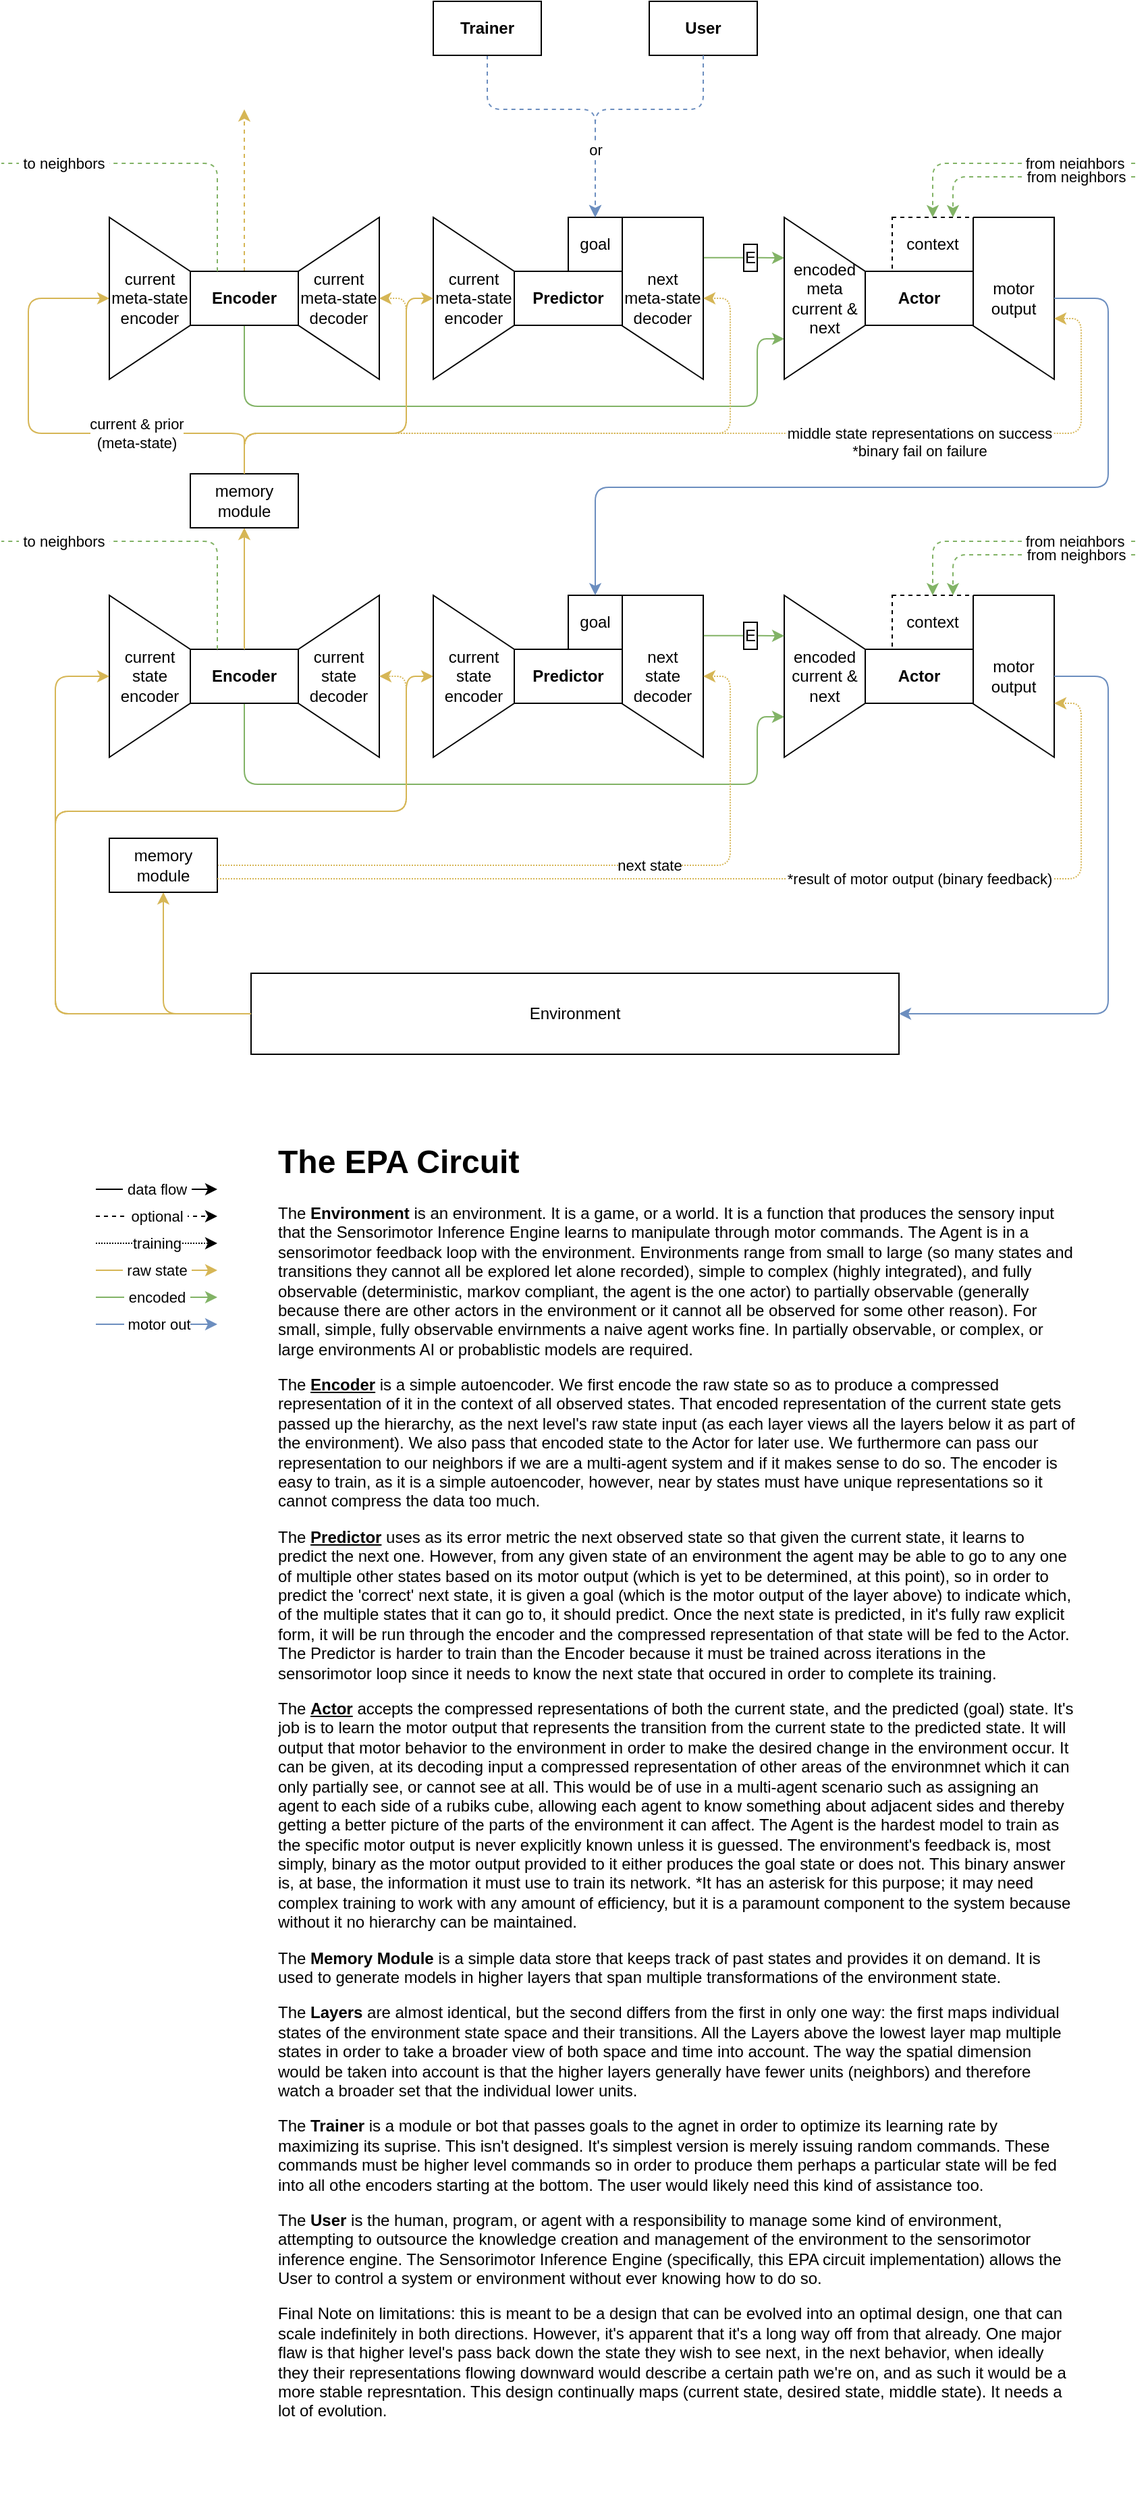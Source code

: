 <mxfile>
    <diagram id="Ls6ZZ3JOabP0Mv-Qpzl1" name="Page-1">
        <mxGraphModel dx="692" dy="607" grid="1" gridSize="10" guides="1" tooltips="1" connect="1" arrows="1" fold="1" page="1" pageScale="1" pageWidth="850" pageHeight="1100" math="0" shadow="0">
            <root>
                <mxCell id="0"/>
                <mxCell id="1" parent="0"/>
                <mxCell id="34" value="context" style="rounded=0;whiteSpace=wrap;html=1;dashed=1;" parent="1" vertex="1">
                    <mxGeometry x="660" y="520" width="60" height="40" as="geometry"/>
                </mxCell>
                <mxCell id="99" value="context" style="rounded=0;whiteSpace=wrap;html=1;dashed=1;" parent="1" vertex="1">
                    <mxGeometry x="660" y="240" width="60" height="40" as="geometry"/>
                </mxCell>
                <mxCell id="39" style="edgeStyle=orthogonalEdgeStyle;html=1;entryX=0.75;entryY=1;entryDx=0;entryDy=0;elbow=vertical;fillColor=#d5e8d4;strokeColor=#82b366;gradientColor=#97d077;exitX=0.5;exitY=1;exitDx=0;exitDy=0;" parent="1" source="5" target="31" edge="1">
                    <mxGeometry relative="1" as="geometry">
                        <Array as="points">
                            <mxPoint x="180" y="660"/>
                            <mxPoint x="560" y="660"/>
                            <mxPoint x="560" y="610"/>
                        </Array>
                    </mxGeometry>
                </mxCell>
                <mxCell id="2" value="" style="shape=trapezoid;perimeter=trapezoidPerimeter;whiteSpace=wrap;html=1;fixedSize=1;size=40;rotation=90;" parent="1" vertex="1">
                    <mxGeometry x="50" y="550" width="120" height="60" as="geometry"/>
                </mxCell>
                <mxCell id="3" value="" style="shape=trapezoid;perimeter=trapezoidPerimeter;whiteSpace=wrap;html=1;fixedSize=1;size=40;rotation=-90;" parent="1" vertex="1">
                    <mxGeometry x="190" y="550" width="120" height="60" as="geometry"/>
                </mxCell>
                <mxCell id="122" value="current &amp;amp; prior&lt;br&gt;(meta-state)" style="edgeStyle=orthogonalEdgeStyle;html=1;endArrow=classic;endFill=1;elbow=vertical;fillColor=#fff2cc;gradientColor=#ffd966;strokeColor=#d6b656;entryX=0.5;entryY=1;entryDx=0;entryDy=0;exitX=0.5;exitY=0;exitDx=0;exitDy=0;" parent="1" source="124" target="86" edge="1">
                    <mxGeometry x="-0.372" relative="1" as="geometry">
                        <mxPoint x="20" y="270" as="targetPoint"/>
                        <Array as="points">
                            <mxPoint x="180" y="420"/>
                            <mxPoint x="180" y="400"/>
                            <mxPoint x="20" y="400"/>
                            <mxPoint x="20" y="300"/>
                        </Array>
                        <mxPoint as="offset"/>
                    </mxGeometry>
                </mxCell>
                <mxCell id="5" value="" style="rounded=0;whiteSpace=wrap;html=1;" parent="1" vertex="1">
                    <mxGeometry x="140" y="560" width="80" height="40" as="geometry"/>
                </mxCell>
                <mxCell id="37" style="edgeStyle=elbowEdgeStyle;html=1;exitX=0;exitY=0.5;exitDx=0;exitDy=0;elbow=vertical;entryX=0.5;entryY=1;entryDx=0;entryDy=0;fillColor=#fff2cc;strokeColor=#d6b656;gradientColor=#ffd966;" parent="1" source="7" target="2" edge="1">
                    <mxGeometry relative="1" as="geometry">
                        <mxPoint x="30" y="810" as="targetPoint"/>
                        <Array as="points">
                            <mxPoint x="40" y="750"/>
                            <mxPoint x="60" y="705"/>
                        </Array>
                    </mxGeometry>
                </mxCell>
                <mxCell id="38" style="edgeStyle=orthogonalEdgeStyle;elbow=vertical;html=1;entryX=0.5;entryY=1;entryDx=0;entryDy=0;fillColor=#fff2cc;strokeColor=#d6b656;gradientColor=#ffd966;" parent="1" source="7" target="15" edge="1">
                    <mxGeometry relative="1" as="geometry">
                        <Array as="points">
                            <mxPoint x="40" y="830"/>
                            <mxPoint x="40" y="680"/>
                            <mxPoint x="300" y="680"/>
                            <mxPoint x="300" y="580"/>
                        </Array>
                    </mxGeometry>
                </mxCell>
                <mxCell id="144" style="edgeStyle=orthogonalEdgeStyle;html=1;entryX=0.5;entryY=1;entryDx=0;entryDy=0;endArrow=classic;endFill=1;elbow=vertical;fillColor=#fff2cc;gradientColor=#ffd966;strokeColor=#d6b656;" parent="1" source="7" target="143" edge="1">
                    <mxGeometry relative="1" as="geometry"/>
                </mxCell>
                <mxCell id="7" value="Environment" style="rounded=0;whiteSpace=wrap;html=1;" parent="1" vertex="1">
                    <mxGeometry x="185" y="800" width="480" height="60" as="geometry"/>
                </mxCell>
                <mxCell id="158" style="edgeStyle=orthogonalEdgeStyle;html=1;entryX=0.5;entryY=1;entryDx=0;entryDy=0;fontSize=11;endArrow=classic;endFill=1;elbow=vertical;fillColor=#fff2cc;gradientColor=#ffd966;strokeColor=#d6b656;exitX=0.5;exitY=0;exitDx=0;exitDy=0;" parent="1" source="5" target="124" edge="1">
                    <mxGeometry relative="1" as="geometry">
                        <mxPoint x="180" y="550" as="sourcePoint"/>
                    </mxGeometry>
                </mxCell>
                <mxCell id="10" value="&lt;b&gt;Encoder&lt;/b&gt;" style="text;html=1;strokeColor=none;fillColor=none;align=center;verticalAlign=middle;whiteSpace=wrap;rounded=0;" parent="1" vertex="1">
                    <mxGeometry x="150" y="565" width="60" height="30" as="geometry"/>
                </mxCell>
                <mxCell id="15" value="" style="shape=trapezoid;perimeter=trapezoidPerimeter;whiteSpace=wrap;html=1;fixedSize=1;size=40;rotation=90;" parent="1" vertex="1">
                    <mxGeometry x="290" y="550" width="120" height="60" as="geometry"/>
                </mxCell>
                <mxCell id="17" value="" style="rounded=0;whiteSpace=wrap;html=1;" parent="1" vertex="1">
                    <mxGeometry x="380" y="560" width="80" height="40" as="geometry"/>
                </mxCell>
                <mxCell id="18" value="&lt;b&gt;Predictor&lt;/b&gt;" style="text;html=1;strokeColor=none;fillColor=none;align=center;verticalAlign=middle;whiteSpace=wrap;rounded=0;" parent="1" vertex="1">
                    <mxGeometry x="390" y="565" width="60" height="30" as="geometry"/>
                </mxCell>
                <mxCell id="23" value="goal" style="rounded=0;whiteSpace=wrap;html=1;" parent="1" vertex="1">
                    <mxGeometry x="420" y="520" width="40" height="40" as="geometry"/>
                </mxCell>
                <mxCell id="30" value="" style="verticalLabelPosition=bottom;verticalAlign=top;html=1;shape=mxgraph.basic.polygon;polyCoords=[[0,0],[1,0],[1,0.4],[1,0.73],[1,1],[1,1],[0,0.67],[0,0]];polyline=1;fillColor=default;fillStyle=auto;" parent="1" vertex="1">
                    <mxGeometry x="460" y="520" width="60" height="120" as="geometry"/>
                </mxCell>
                <mxCell id="31" value="" style="shape=trapezoid;perimeter=trapezoidPerimeter;whiteSpace=wrap;html=1;fixedSize=1;size=40;rotation=90;" parent="1" vertex="1">
                    <mxGeometry x="550" y="550" width="120" height="60" as="geometry"/>
                </mxCell>
                <mxCell id="32" value="" style="rounded=0;whiteSpace=wrap;html=1;" parent="1" vertex="1">
                    <mxGeometry x="640" y="560" width="80" height="40" as="geometry"/>
                </mxCell>
                <mxCell id="33" value="&lt;b&gt;Actor&lt;/b&gt;" style="text;html=1;strokeColor=none;fillColor=none;align=center;verticalAlign=middle;whiteSpace=wrap;rounded=0;" parent="1" vertex="1">
                    <mxGeometry x="650" y="565" width="60" height="30" as="geometry"/>
                </mxCell>
                <mxCell id="35" value="" style="verticalLabelPosition=bottom;verticalAlign=top;html=1;shape=mxgraph.basic.polygon;polyCoords=[[0,0],[1,0],[1,0.4],[1,0.73],[1,1],[1,1],[0,0.67],[0,0]];polyline=1;fillColor=default;fillStyle=auto;" parent="1" vertex="1">
                    <mxGeometry x="720" y="520" width="60" height="120" as="geometry"/>
                </mxCell>
                <mxCell id="52" value="&amp;nbsp;optional&amp;nbsp;" style="endArrow=classic;html=1;elbow=vertical;endFill=1;dashed=1;" parent="1" edge="1">
                    <mxGeometry width="50" height="50" relative="1" as="geometry">
                        <mxPoint x="70" y="980" as="sourcePoint"/>
                        <mxPoint x="160" y="980" as="targetPoint"/>
                    </mxGeometry>
                </mxCell>
                <mxCell id="53" value="&amp;nbsp;raw state&amp;nbsp;" style="endArrow=classic;html=1;elbow=vertical;fillColor=#fff2cc;gradientColor=#ffd966;strokeColor=#d6b656;endFill=1;" parent="1" edge="1">
                    <mxGeometry x="0.003" width="50" height="50" relative="1" as="geometry">
                        <mxPoint x="70" y="1020" as="sourcePoint"/>
                        <mxPoint x="160" y="1020" as="targetPoint"/>
                        <mxPoint as="offset"/>
                    </mxGeometry>
                </mxCell>
                <mxCell id="54" value="&amp;nbsp;encoded&amp;nbsp;" style="endArrow=classic;html=1;elbow=vertical;fillColor=#d5e8d4;gradientColor=#97d077;strokeColor=#82b366;endFill=1;" parent="1" edge="1">
                    <mxGeometry width="50" height="50" relative="1" as="geometry">
                        <mxPoint x="70" y="1040" as="sourcePoint"/>
                        <mxPoint x="160" y="1040" as="targetPoint"/>
                    </mxGeometry>
                </mxCell>
                <mxCell id="55" value="current&lt;br&gt;state&lt;br&gt;encoder" style="text;html=1;strokeColor=none;fillColor=none;align=center;verticalAlign=middle;whiteSpace=wrap;rounded=0;fillStyle=auto;" parent="1" vertex="1">
                    <mxGeometry x="320" y="560" width="60" height="40" as="geometry"/>
                </mxCell>
                <mxCell id="56" value="next&lt;br&gt;state&lt;br&gt;decoder" style="text;html=1;strokeColor=none;fillColor=none;align=center;verticalAlign=middle;whiteSpace=wrap;rounded=0;fillStyle=auto;" parent="1" vertex="1">
                    <mxGeometry x="460" y="560" width="60" height="40" as="geometry"/>
                </mxCell>
                <mxCell id="78" value="encoded&lt;br&gt;current &amp;amp;&lt;br&gt;next" style="text;html=1;strokeColor=none;fillColor=none;align=center;verticalAlign=middle;whiteSpace=wrap;rounded=0;fillStyle=auto;" parent="1" vertex="1">
                    <mxGeometry x="580" y="560" width="60" height="40" as="geometry"/>
                </mxCell>
                <mxCell id="80" style="edgeStyle=orthogonalEdgeStyle;html=1;entryX=1;entryY=0.5;entryDx=0;entryDy=0;elbow=vertical;fillColor=#dae8fc;gradientColor=#7ea6e0;strokeColor=#6c8ebf;" parent="1" source="79" target="7" edge="1">
                    <mxGeometry relative="1" as="geometry">
                        <Array as="points">
                            <mxPoint x="820" y="580"/>
                            <mxPoint x="820" y="830"/>
                        </Array>
                    </mxGeometry>
                </mxCell>
                <mxCell id="79" value="motor output" style="text;html=1;strokeColor=none;fillColor=none;align=center;verticalAlign=middle;whiteSpace=wrap;rounded=0;fillStyle=auto;" parent="1" vertex="1">
                    <mxGeometry x="720" y="560" width="60" height="40" as="geometry"/>
                </mxCell>
                <mxCell id="81" value="&amp;nbsp;motor out" style="endArrow=classic;html=1;elbow=vertical;fillColor=#dae8fc;gradientColor=#7ea6e0;strokeColor=#6c8ebf;endFill=1;" parent="1" edge="1">
                    <mxGeometry width="50" height="50" relative="1" as="geometry">
                        <mxPoint x="70" y="1060" as="sourcePoint"/>
                        <mxPoint x="160" y="1060" as="targetPoint"/>
                    </mxGeometry>
                </mxCell>
                <mxCell id="82" value="&amp;nbsp;to neighbors&amp;nbsp;" style="edgeStyle=orthogonalEdgeStyle;html=1;elbow=vertical;fillColor=#d5e8d4;strokeColor=#82b366;gradientColor=#97d077;exitX=0.25;exitY=0;exitDx=0;exitDy=0;endArrow=none;endFill=0;dashed=1;" parent="1" source="5" edge="1">
                    <mxGeometry x="0.615" relative="1" as="geometry">
                        <mxPoint x="140" y="330" as="sourcePoint"/>
                        <mxPoint y="480" as="targetPoint"/>
                        <Array as="points">
                            <mxPoint x="160" y="480"/>
                        </Array>
                        <mxPoint as="offset"/>
                    </mxGeometry>
                </mxCell>
                <mxCell id="83" value="&amp;nbsp;from neighbors&amp;nbsp;" style="edgeStyle=orthogonalEdgeStyle;html=1;elbow=vertical;fillColor=#d5e8d4;strokeColor=#82b366;gradientColor=#97d077;endArrow=classic;endFill=1;entryX=0.5;entryY=0;entryDx=0;entryDy=0;dashed=1;" parent="1" target="34" edge="1">
                    <mxGeometry x="-0.524" relative="1" as="geometry">
                        <mxPoint x="840" y="480" as="sourcePoint"/>
                        <mxPoint x="590" y="340" as="targetPoint"/>
                        <Array as="points">
                            <mxPoint x="690" y="480"/>
                        </Array>
                        <mxPoint as="offset"/>
                    </mxGeometry>
                </mxCell>
                <mxCell id="84" value="&amp;nbsp;from neighbors&amp;nbsp;" style="edgeStyle=orthogonalEdgeStyle;html=1;elbow=vertical;fillColor=#d5e8d4;strokeColor=#82b366;gradientColor=#97d077;endArrow=classic;endFill=1;entryX=0.75;entryY=0;entryDx=0;entryDy=0;dashed=1;" parent="1" target="34" edge="1">
                    <mxGeometry x="-0.46" relative="1" as="geometry">
                        <mxPoint x="840" y="490" as="sourcePoint"/>
                        <mxPoint x="680" y="520" as="targetPoint"/>
                        <Array as="points">
                            <mxPoint x="705" y="490"/>
                        </Array>
                        <mxPoint as="offset"/>
                    </mxGeometry>
                </mxCell>
                <mxCell id="85" style="edgeStyle=orthogonalEdgeStyle;html=1;entryX=0.75;entryY=1;entryDx=0;entryDy=0;elbow=vertical;fillColor=#d5e8d4;strokeColor=#82b366;gradientColor=#97d077;exitX=0.5;exitY=1;exitDx=0;exitDy=0;" parent="1" source="88" target="96" edge="1">
                    <mxGeometry relative="1" as="geometry">
                        <Array as="points">
                            <mxPoint x="180" y="380"/>
                            <mxPoint x="560" y="380"/>
                            <mxPoint x="560" y="330"/>
                        </Array>
                    </mxGeometry>
                </mxCell>
                <mxCell id="86" value="" style="shape=trapezoid;perimeter=trapezoidPerimeter;whiteSpace=wrap;html=1;fixedSize=1;size=40;rotation=90;" parent="1" vertex="1">
                    <mxGeometry x="50" y="270" width="120" height="60" as="geometry"/>
                </mxCell>
                <mxCell id="87" value="" style="shape=trapezoid;perimeter=trapezoidPerimeter;whiteSpace=wrap;html=1;fixedSize=1;size=40;rotation=-90;" parent="1" vertex="1">
                    <mxGeometry x="190" y="270" width="120" height="60" as="geometry"/>
                </mxCell>
                <mxCell id="128" style="edgeStyle=orthogonalEdgeStyle;html=1;endArrow=classic;endFill=1;elbow=vertical;fillColor=#fff2cc;gradientColor=#ffd966;strokeColor=#d6b656;dashed=1;" parent="1" source="88" edge="1">
                    <mxGeometry relative="1" as="geometry">
                        <mxPoint x="180" y="160" as="targetPoint"/>
                    </mxGeometry>
                </mxCell>
                <mxCell id="88" value="" style="rounded=0;whiteSpace=wrap;html=1;" parent="1" vertex="1">
                    <mxGeometry x="140" y="280" width="80" height="40" as="geometry"/>
                </mxCell>
                <mxCell id="89" value="&lt;b&gt;Encoder&lt;/b&gt;" style="text;html=1;strokeColor=none;fillColor=none;align=center;verticalAlign=middle;whiteSpace=wrap;rounded=0;" parent="1" vertex="1">
                    <mxGeometry x="150" y="285" width="60" height="30" as="geometry"/>
                </mxCell>
                <mxCell id="90" value="" style="shape=trapezoid;perimeter=trapezoidPerimeter;whiteSpace=wrap;html=1;fixedSize=1;size=40;rotation=90;" parent="1" vertex="1">
                    <mxGeometry x="290" y="270" width="120" height="60" as="geometry"/>
                </mxCell>
                <mxCell id="91" value="" style="rounded=0;whiteSpace=wrap;html=1;" parent="1" vertex="1">
                    <mxGeometry x="380" y="280" width="80" height="40" as="geometry"/>
                </mxCell>
                <mxCell id="92" value="&lt;b&gt;Predictor&lt;/b&gt;" style="text;html=1;strokeColor=none;fillColor=none;align=center;verticalAlign=middle;whiteSpace=wrap;rounded=0;" parent="1" vertex="1">
                    <mxGeometry x="390" y="285" width="60" height="30" as="geometry"/>
                </mxCell>
                <mxCell id="93" value="goal" style="rounded=0;whiteSpace=wrap;html=1;" parent="1" vertex="1">
                    <mxGeometry x="420" y="240" width="40" height="40" as="geometry"/>
                </mxCell>
                <mxCell id="94" style="edgeStyle=orthogonalEdgeStyle;html=1;entryX=0.25;entryY=1;entryDx=0;entryDy=0;elbow=vertical;fillColor=#d5e8d4;gradientColor=#97d077;strokeColor=#82b366;startArrow=none;exitX=1.007;exitY=0.249;exitDx=0;exitDy=0;exitPerimeter=0;" parent="1" source="95" target="96" edge="1">
                    <mxGeometry relative="1" as="geometry">
                        <Array as="points"/>
                    </mxGeometry>
                </mxCell>
                <mxCell id="95" value="" style="verticalLabelPosition=bottom;verticalAlign=top;html=1;shape=mxgraph.basic.polygon;polyCoords=[[0,0],[1,0],[1,0.4],[1,0.73],[1,1],[1,1],[0,0.67],[0,0]];polyline=1;fillColor=default;fillStyle=auto;" parent="1" vertex="1">
                    <mxGeometry x="460" y="240" width="60" height="120" as="geometry"/>
                </mxCell>
                <mxCell id="96" value="" style="shape=trapezoid;perimeter=trapezoidPerimeter;whiteSpace=wrap;html=1;fixedSize=1;size=40;rotation=90;" parent="1" vertex="1">
                    <mxGeometry x="550" y="270" width="120" height="60" as="geometry"/>
                </mxCell>
                <mxCell id="97" value="" style="rounded=0;whiteSpace=wrap;html=1;" parent="1" vertex="1">
                    <mxGeometry x="640" y="280" width="80" height="40" as="geometry"/>
                </mxCell>
                <mxCell id="98" value="&lt;b&gt;Actor&lt;/b&gt;" style="text;html=1;strokeColor=none;fillColor=none;align=center;verticalAlign=middle;whiteSpace=wrap;rounded=0;" parent="1" vertex="1">
                    <mxGeometry x="650" y="285" width="60" height="30" as="geometry"/>
                </mxCell>
                <mxCell id="100" value="" style="verticalLabelPosition=bottom;verticalAlign=top;html=1;shape=mxgraph.basic.polygon;polyCoords=[[0,0],[1,0],[1,0.4],[1,0.73],[1,1],[1,1],[0,0.67],[0,0]];polyline=1;fillColor=default;fillStyle=auto;" parent="1" vertex="1">
                    <mxGeometry x="720" y="240" width="60" height="120" as="geometry"/>
                </mxCell>
                <mxCell id="101" value="current&lt;br&gt;meta-state&lt;br&gt;encoder" style="text;html=1;strokeColor=none;fillColor=none;align=center;verticalAlign=middle;whiteSpace=wrap;rounded=0;fillStyle=auto;" parent="1" vertex="1">
                    <mxGeometry x="320" y="280" width="60" height="40" as="geometry"/>
                </mxCell>
                <mxCell id="102" value="next&lt;br&gt;meta-state&lt;br&gt;decoder" style="text;html=1;strokeColor=none;fillColor=none;align=center;verticalAlign=middle;whiteSpace=wrap;rounded=0;fillStyle=auto;" parent="1" vertex="1">
                    <mxGeometry x="460" y="280" width="60" height="40" as="geometry"/>
                </mxCell>
                <mxCell id="103" value="encoded&lt;br&gt;meta&lt;br&gt;current &amp;amp;&lt;br&gt;next" style="text;html=1;strokeColor=none;fillColor=none;align=center;verticalAlign=middle;whiteSpace=wrap;rounded=0;fillStyle=auto;" parent="1" vertex="1">
                    <mxGeometry x="580" y="280" width="60" height="40" as="geometry"/>
                </mxCell>
                <mxCell id="104" value="motor output" style="text;html=1;strokeColor=none;fillColor=none;align=center;verticalAlign=middle;whiteSpace=wrap;rounded=0;fillStyle=auto;" parent="1" vertex="1">
                    <mxGeometry x="720" y="280" width="60" height="40" as="geometry"/>
                </mxCell>
                <mxCell id="108" value="current&lt;br&gt;state&lt;br&gt;encoder" style="text;html=1;strokeColor=none;fillColor=none;align=center;verticalAlign=middle;whiteSpace=wrap;rounded=0;fillStyle=auto;" parent="1" vertex="1">
                    <mxGeometry x="80" y="560" width="60" height="40" as="geometry"/>
                </mxCell>
                <mxCell id="110" value="current&lt;br&gt;state&lt;br&gt;decoder" style="text;html=1;strokeColor=none;fillColor=none;align=center;verticalAlign=middle;whiteSpace=wrap;rounded=0;fillStyle=auto;" parent="1" vertex="1">
                    <mxGeometry x="220" y="560" width="60" height="40" as="geometry"/>
                </mxCell>
                <mxCell id="111" style="edgeStyle=orthogonalEdgeStyle;html=1;elbow=vertical;fillColor=#dae8fc;gradientColor=#7ea6e0;strokeColor=#6c8ebf;entryX=0.5;entryY=0;entryDx=0;entryDy=0;" parent="1" source="100" target="23" edge="1">
                    <mxGeometry relative="1" as="geometry">
                        <mxPoint x="780" y="300" as="sourcePoint"/>
                        <mxPoint x="600" y="510" as="targetPoint"/>
                        <Array as="points">
                            <mxPoint x="820" y="300"/>
                            <mxPoint x="820" y="440"/>
                            <mxPoint x="440" y="440"/>
                        </Array>
                    </mxGeometry>
                </mxCell>
                <mxCell id="115" value="&amp;nbsp;data flow&amp;nbsp;" style="endArrow=classic;html=1;elbow=vertical;endFill=1;" parent="1" edge="1">
                    <mxGeometry width="50" height="50" relative="1" as="geometry">
                        <mxPoint x="70" y="960" as="sourcePoint"/>
                        <mxPoint x="160" y="960" as="targetPoint"/>
                    </mxGeometry>
                </mxCell>
                <mxCell id="119" style="edgeStyle=orthogonalEdgeStyle;html=1;entryX=0.5;entryY=0;entryDx=0;entryDy=0;dashed=1;endArrow=classic;endFill=1;elbow=vertical;fillColor=#dae8fc;gradientColor=#7ea6e0;strokeColor=#6c8ebf;" parent="1" source="117" target="93" edge="1">
                    <mxGeometry relative="1" as="geometry">
                        <Array as="points">
                            <mxPoint x="360" y="160"/>
                            <mxPoint x="440" y="160"/>
                        </Array>
                    </mxGeometry>
                </mxCell>
                <mxCell id="117" value="" style="rounded=0;whiteSpace=wrap;html=1;" parent="1" vertex="1">
                    <mxGeometry x="320" y="80" width="80" height="40" as="geometry"/>
                </mxCell>
                <mxCell id="118" value="&lt;b&gt;Trainer&lt;/b&gt;" style="text;html=1;strokeColor=none;fillColor=none;align=center;verticalAlign=middle;whiteSpace=wrap;rounded=0;" parent="1" vertex="1">
                    <mxGeometry x="330" y="85" width="60" height="30" as="geometry"/>
                </mxCell>
                <mxCell id="120" value="current&lt;br&gt;meta-state&lt;br&gt;encoder" style="text;html=1;strokeColor=none;fillColor=none;align=center;verticalAlign=middle;whiteSpace=wrap;rounded=0;fillStyle=auto;" parent="1" vertex="1">
                    <mxGeometry x="80" y="280" width="60" height="40" as="geometry"/>
                </mxCell>
                <mxCell id="121" value="current&lt;br&gt;meta-state&lt;br&gt;decoder" style="text;html=1;strokeColor=none;fillColor=none;align=center;verticalAlign=middle;whiteSpace=wrap;rounded=0;fillStyle=auto;" parent="1" vertex="1">
                    <mxGeometry x="220" y="280" width="60" height="40" as="geometry"/>
                </mxCell>
                <mxCell id="155" style="edgeStyle=orthogonalEdgeStyle;html=1;entryX=1;entryY=0.5;entryDx=0;entryDy=0;fontSize=11;endArrow=classic;endFill=1;elbow=vertical;fillColor=#fff2cc;gradientColor=#ffd966;strokeColor=#d6b656;dashed=1;dashPattern=1 1;" parent="1" source="124" target="121" edge="1">
                    <mxGeometry relative="1" as="geometry">
                        <Array as="points">
                            <mxPoint x="180" y="400"/>
                            <mxPoint x="300" y="400"/>
                            <mxPoint x="300" y="300"/>
                        </Array>
                    </mxGeometry>
                </mxCell>
                <mxCell id="156" style="edgeStyle=orthogonalEdgeStyle;html=1;entryX=0;entryY=0.5;entryDx=0;entryDy=0;fontSize=11;endArrow=classic;endFill=1;elbow=vertical;fillColor=#fff2cc;gradientColor=#ffd966;strokeColor=#d6b656;" parent="1" source="124" target="101" edge="1">
                    <mxGeometry relative="1" as="geometry">
                        <Array as="points">
                            <mxPoint x="180" y="400"/>
                            <mxPoint x="300" y="400"/>
                            <mxPoint x="300" y="300"/>
                        </Array>
                    </mxGeometry>
                </mxCell>
                <mxCell id="157" style="edgeStyle=orthogonalEdgeStyle;html=1;entryX=1;entryY=0.5;entryDx=0;entryDy=0;fontSize=11;endArrow=classic;endFill=1;elbow=vertical;fillColor=#fff2cc;gradientColor=#ffd966;strokeColor=#d6b656;dashed=1;dashPattern=1 1;" parent="1" source="124" target="102" edge="1">
                    <mxGeometry relative="1" as="geometry">
                        <Array as="points">
                            <mxPoint x="180" y="400"/>
                            <mxPoint x="540" y="400"/>
                            <mxPoint x="540" y="300"/>
                        </Array>
                    </mxGeometry>
                </mxCell>
                <mxCell id="124" value="memory module" style="rounded=0;whiteSpace=wrap;html=1;" parent="1" vertex="1">
                    <mxGeometry x="140" y="430" width="80" height="40" as="geometry"/>
                </mxCell>
                <mxCell id="125" value="&amp;nbsp;from neighbors&amp;nbsp;" style="edgeStyle=orthogonalEdgeStyle;html=1;elbow=vertical;fillColor=#d5e8d4;strokeColor=#82b366;gradientColor=#97d077;endArrow=classic;endFill=1;entryX=0.5;entryY=0;entryDx=0;entryDy=0;dashed=1;" parent="1" target="99" edge="1">
                    <mxGeometry x="-0.524" relative="1" as="geometry">
                        <mxPoint x="840" y="200.0" as="sourcePoint"/>
                        <mxPoint x="670" y="240" as="targetPoint"/>
                        <Array as="points">
                            <mxPoint x="690" y="200"/>
                        </Array>
                        <mxPoint as="offset"/>
                    </mxGeometry>
                </mxCell>
                <mxCell id="126" value="&amp;nbsp;from neighbors&amp;nbsp;" style="edgeStyle=orthogonalEdgeStyle;html=1;elbow=vertical;fillColor=#d5e8d4;strokeColor=#82b366;gradientColor=#97d077;endArrow=classic;endFill=1;dashed=1;entryX=0.75;entryY=0;entryDx=0;entryDy=0;" parent="1" target="99" edge="1">
                    <mxGeometry x="-0.46" relative="1" as="geometry">
                        <mxPoint x="840" y="210.0" as="sourcePoint"/>
                        <mxPoint x="620" y="190" as="targetPoint"/>
                        <Array as="points">
                            <mxPoint x="705" y="210"/>
                        </Array>
                        <mxPoint as="offset"/>
                    </mxGeometry>
                </mxCell>
                <mxCell id="127" value="&amp;nbsp;to neighbors&amp;nbsp;" style="edgeStyle=orthogonalEdgeStyle;html=1;elbow=vertical;fillColor=#d5e8d4;strokeColor=#82b366;gradientColor=#97d077;exitX=0.25;exitY=0;exitDx=0;exitDy=0;endArrow=none;endFill=0;dashed=1;" parent="1" edge="1">
                    <mxGeometry x="0.615" relative="1" as="geometry">
                        <mxPoint x="160.0" y="280" as="sourcePoint"/>
                        <mxPoint y="200.0" as="targetPoint"/>
                        <Array as="points">
                            <mxPoint x="160" y="200"/>
                        </Array>
                        <mxPoint as="offset"/>
                    </mxGeometry>
                </mxCell>
                <mxCell id="130" value="" style="rounded=0;whiteSpace=wrap;html=1;" parent="1" vertex="1">
                    <mxGeometry x="480" y="80" width="80" height="40" as="geometry"/>
                </mxCell>
                <mxCell id="133" value="or" style="edgeStyle=orthogonalEdgeStyle;html=1;entryX=0.5;entryY=0;entryDx=0;entryDy=0;dashed=1;endArrow=classic;endFill=1;elbow=vertical;exitX=0.5;exitY=1;exitDx=0;exitDy=0;fillColor=#dae8fc;gradientColor=#7ea6e0;strokeColor=#6c8ebf;" parent="1" source="130" target="93" edge="1">
                    <mxGeometry x="0.5" relative="1" as="geometry">
                        <mxPoint x="540" y="140" as="sourcePoint"/>
                        <Array as="points">
                            <mxPoint x="520" y="160"/>
                            <mxPoint x="440" y="160"/>
                        </Array>
                        <mxPoint as="offset"/>
                    </mxGeometry>
                </mxCell>
                <mxCell id="131" value="&lt;b&gt;User&lt;/b&gt;" style="text;html=1;strokeColor=none;fillColor=none;align=center;verticalAlign=middle;whiteSpace=wrap;rounded=0;" parent="1" vertex="1">
                    <mxGeometry x="490" y="85" width="60" height="30" as="geometry"/>
                </mxCell>
                <mxCell id="134" value="&lt;h1&gt;The EPA Circuit&lt;/h1&gt;&lt;p&gt;The &lt;b&gt;Environment &lt;/b&gt;is an environment. It is a game, or a world. It is a function that produces the sensory input that the Sensorimotor Inference Engine learns to manipulate through motor commands. The Agent is in a sensorimotor feedback loop with the environment. Environments range from small to large (so many states and transitions they cannot all be explored let alone recorded), simple to complex (highly integrated), and fully observable (deterministic, markov compliant, the agent is the one actor) to partially observable (generally because there are other actors in the environment or it cannot all be observed for some other reason). For small, simple, fully observable envirnments a naive agent works fine. In partially observable, or complex, or large environments AI or probablistic models are required.&lt;/p&gt;&lt;p&gt;The&lt;b&gt; &lt;u&gt;Encoder&lt;/u&gt; &lt;/b&gt;is a&lt;b&gt;&amp;nbsp;&lt;/b&gt;simple autoencoder. We first encode the raw state so as to produce a compressed representation of it in the context of all observed states. That encoded representation of the current state gets passed up the hierarchy, as the next level's raw state input (as each layer views all the layers below it as part of the environment). We also pass that encoded state to the Actor for later use. We furthermore can pass our representation to our neighbors if we are a multi-agent system and if it makes sense to do so. The encoder is easy to train, as it is a simple autoencoder, however, near by states must have unique representations so it cannot compress the data too much.&lt;/p&gt;&lt;p&gt;The &lt;b&gt;&lt;u&gt;Predictor&lt;/u&gt;&lt;/b&gt;&amp;nbsp;uses as its error metric the next observed state so that given the current state, it learns to predict the next one. However, from any given state of an environment the agent may be able to go to any one of multiple other states based on its motor output (which is yet to be determined, at this point), so in order to predict the 'correct' next state, it is given a goal (which is the motor output of the layer above) to indicate which, of the multiple states that it can go to, it should predict. Once the next state is predicted, in it's fully raw explicit form, it will be run through the encoder and the compressed representation of that state will be fed to the Actor. The Predictor is harder to train than the Encoder because it must be trained across iterations in the sensorimotor loop since it needs to know the next state that occured in order to complete its training.&lt;/p&gt;&lt;p&gt;The &lt;b&gt;&lt;u&gt;Actor&lt;/u&gt;&lt;/b&gt;&amp;nbsp;accepts the compressed representations of both the current state, and the predicted (goal) state. It's job is to learn the motor output that represents the transition from the current state to the predicted state. It will output that motor behavior to the environment in order to make the desired change in the environment occur. It can be given, at its decoding input a compressed representation of other areas of the environmnet which it can only partially see, or cannot see at all. This would be of use in a multi-agent scenario such as assigning an agent to each side of a rubiks cube, allowing each agent to know something about adjacent sides and thereby getting a better picture of the parts of the environment it can affect. The Agent is the hardest model to train as the specific motor output is never explicitly known unless it is guessed. The environment's feedback is, most simply, binary as the motor output provided to it either produces the goal state or does not. This binary answer is, at base, the information it must use to train its network. *It has an asterisk for this purpose; it may need complex training to work with any amount of efficiency, but it is a paramount component to the system because without it no hierarchy can be maintained.&lt;/p&gt;&lt;p&gt;The &lt;b&gt;Memory Module &lt;/b&gt;is a simple data store that keeps track of past states and provides it on demand. It is used to generate models in higher layers that span multiple transformations of the environment state.&lt;/p&gt;&lt;p&gt;The &lt;b&gt;Layers &lt;/b&gt;are almost identical, but the second differs from the first in only one way: the first maps individual states of the environment state space and their transitions. All the Layers above the lowest layer map multiple states in order to take a broader view of both space and time into account. The way the spatial dimension would be taken into account is that the higher layers generally have fewer units (neighbors) and therefore watch a broader set that the individual lower units.&lt;/p&gt;&lt;p&gt;The &lt;b&gt;Trainer&lt;/b&gt; is a module or bot that passes goals to the agnet in order to optimize its learning rate by maximizing its suprise. This isn't designed. It's simplest version is merely issuing random commands. These commands must be higher level commands so in order to produce them perhaps a particular state will be fed into all othe encoders starting at the bottom. The user would likely need this kind of assistance too.&lt;/p&gt;&lt;p&gt;The &lt;b&gt;User&lt;/b&gt;&amp;nbsp;is the human, program, or agent with a responsibility to manage some kind of environment, attempting to outsource the knowledge creation and management of the environment to the sensorimotor inference engine. The Sensorimotor Inference Engine (specifically, this EPA circuit implementation) allows the User to control a system or environment without ever knowing how to do so.&lt;/p&gt;&lt;p&gt;Final Note on limitations: this is meant to be a design that can be evolved into an optimal design, one that can scale indefinitely in both directions. However, it's apparent that it's a long way off from that already. One major flaw is that higher level's pass back down the state they wish to see next, in the next behavior, when ideally they their representations flowing downward would describe a certain path we're on, and as such it would be a more stable represntation. This design continually maps (current state, desired state, middle state). It needs a lot of evolution.&lt;/p&gt;" style="text;html=1;strokeColor=none;fillColor=none;spacing=5;spacingTop=-20;whiteSpace=wrap;overflow=hidden;rounded=0;dashed=1;fillStyle=auto;" parent="1" vertex="1">
                    <mxGeometry x="200" y="920" width="600" height="1010" as="geometry"/>
                </mxCell>
                <mxCell id="142" value="next state" style="edgeStyle=orthogonalEdgeStyle;html=1;entryX=1;entryY=0.5;entryDx=0;entryDy=0;endArrow=classic;endFill=1;elbow=vertical;fillColor=#fff2cc;gradientColor=#ffd966;strokeColor=#d6b656;exitX=1;exitY=0.5;exitDx=0;exitDy=0;dashed=1;dashPattern=1 1;" parent="1" source="143" target="56" edge="1">
                    <mxGeometry x="0.185" relative="1" as="geometry">
                        <mxPoint x="520" y="620" as="targetPoint"/>
                        <Array as="points">
                            <mxPoint x="540" y="720"/>
                            <mxPoint x="540" y="580"/>
                        </Array>
                        <mxPoint as="offset"/>
                    </mxGeometry>
                </mxCell>
                <mxCell id="143" value="memory module" style="rounded=0;whiteSpace=wrap;html=1;" parent="1" vertex="1">
                    <mxGeometry x="80" y="700" width="80" height="40" as="geometry"/>
                </mxCell>
                <mxCell id="146" style="edgeStyle=orthogonalEdgeStyle;elbow=vertical;html=1;entryX=0.5;entryY=1;entryDx=0;entryDy=0;fillColor=#fff2cc;strokeColor=#d6b656;gradientColor=#ffd966;dashed=1;dashPattern=1 1;" parent="1" target="3" edge="1">
                    <mxGeometry relative="1" as="geometry">
                        <mxPoint x="185.0" y="830" as="sourcePoint"/>
                        <mxPoint x="320.0" y="580" as="targetPoint"/>
                        <Array as="points">
                            <mxPoint x="40" y="830"/>
                            <mxPoint x="40" y="680"/>
                            <mxPoint x="300" y="680"/>
                            <mxPoint x="300" y="580"/>
                        </Array>
                    </mxGeometry>
                </mxCell>
                <mxCell id="148" value="E" style="rounded=0;whiteSpace=wrap;html=1;" parent="1" vertex="1">
                    <mxGeometry x="550" y="260" width="10" height="20" as="geometry"/>
                </mxCell>
                <mxCell id="152" style="edgeStyle=orthogonalEdgeStyle;html=1;entryX=0.25;entryY=1;entryDx=0;entryDy=0;elbow=vertical;fillColor=#d5e8d4;gradientColor=#97d077;strokeColor=#82b366;startArrow=none;exitX=1.007;exitY=0.249;exitDx=0;exitDy=0;exitPerimeter=0;" parent="1" target="31" edge="1">
                    <mxGeometry relative="1" as="geometry">
                        <mxPoint x="520.42" y="549.88" as="sourcePoint"/>
                        <mxPoint x="580" y="550" as="targetPoint"/>
                        <Array as="points">
                            <mxPoint x="550" y="550"/>
                        </Array>
                    </mxGeometry>
                </mxCell>
                <mxCell id="153" value="E" style="rounded=0;whiteSpace=wrap;html=1;" parent="1" vertex="1">
                    <mxGeometry x="550" y="540" width="10" height="20" as="geometry"/>
                </mxCell>
                <mxCell id="159" value="training" style="endArrow=classic;html=1;elbow=vertical;endFill=1;dashed=1;dashPattern=1 1;" parent="1" edge="1">
                    <mxGeometry width="50" height="50" relative="1" as="geometry">
                        <mxPoint x="70" y="1000" as="sourcePoint"/>
                        <mxPoint x="160" y="1000" as="targetPoint"/>
                    </mxGeometry>
                </mxCell>
                <mxCell id="162" value="*result of motor output (binary feedback)" style="edgeStyle=orthogonalEdgeStyle;html=1;entryX=1;entryY=1;entryDx=0;entryDy=0;endArrow=classic;endFill=1;elbow=vertical;fillColor=#fff2cc;gradientColor=#ffd966;strokeColor=#d6b656;exitX=1;exitY=0.75;exitDx=0;exitDy=0;dashed=1;dashPattern=1 1;" parent="1" source="143" target="79" edge="1">
                    <mxGeometry x="0.317" relative="1" as="geometry">
                        <mxPoint x="530" y="590" as="targetPoint"/>
                        <Array as="points">
                            <mxPoint x="800" y="730"/>
                            <mxPoint x="800" y="600"/>
                        </Array>
                        <mxPoint as="offset"/>
                        <mxPoint x="170" y="730" as="sourcePoint"/>
                    </mxGeometry>
                </mxCell>
                <mxCell id="163" value="&lt;br&gt;middle state representations on success&lt;br&gt;*binary fail on failure" style="edgeStyle=orthogonalEdgeStyle;html=1;entryX=1;entryY=1;entryDx=0;entryDy=0;endArrow=classic;endFill=1;elbow=vertical;fillColor=#fff2cc;gradientColor=#ffd966;strokeColor=#d6b656;dashed=1;dashPattern=1 1;" parent="1" edge="1">
                    <mxGeometry x="0.404" relative="1" as="geometry">
                        <mxPoint x="780" y="315" as="targetPoint"/>
                        <Array as="points">
                            <mxPoint x="180" y="400"/>
                            <mxPoint x="800" y="400"/>
                            <mxPoint x="800" y="315"/>
                        </Array>
                        <mxPoint as="offset"/>
                        <mxPoint x="180" y="430" as="sourcePoint"/>
                    </mxGeometry>
                </mxCell>
            </root>
        </mxGraphModel>
    </diagram>
</mxfile>